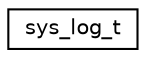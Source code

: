 digraph "Graphical Class Hierarchy"
{
 // LATEX_PDF_SIZE
  edge [fontname="Helvetica",fontsize="10",labelfontname="Helvetica",labelfontsize="10"];
  node [fontname="Helvetica",fontsize="10",shape=record];
  rankdir="LR";
  Node0 [label="sys_log_t",height=0.2,width=0.4,color="black", fillcolor="white", style="filled",URL="$classsys__log__t.html",tooltip=" "];
}
